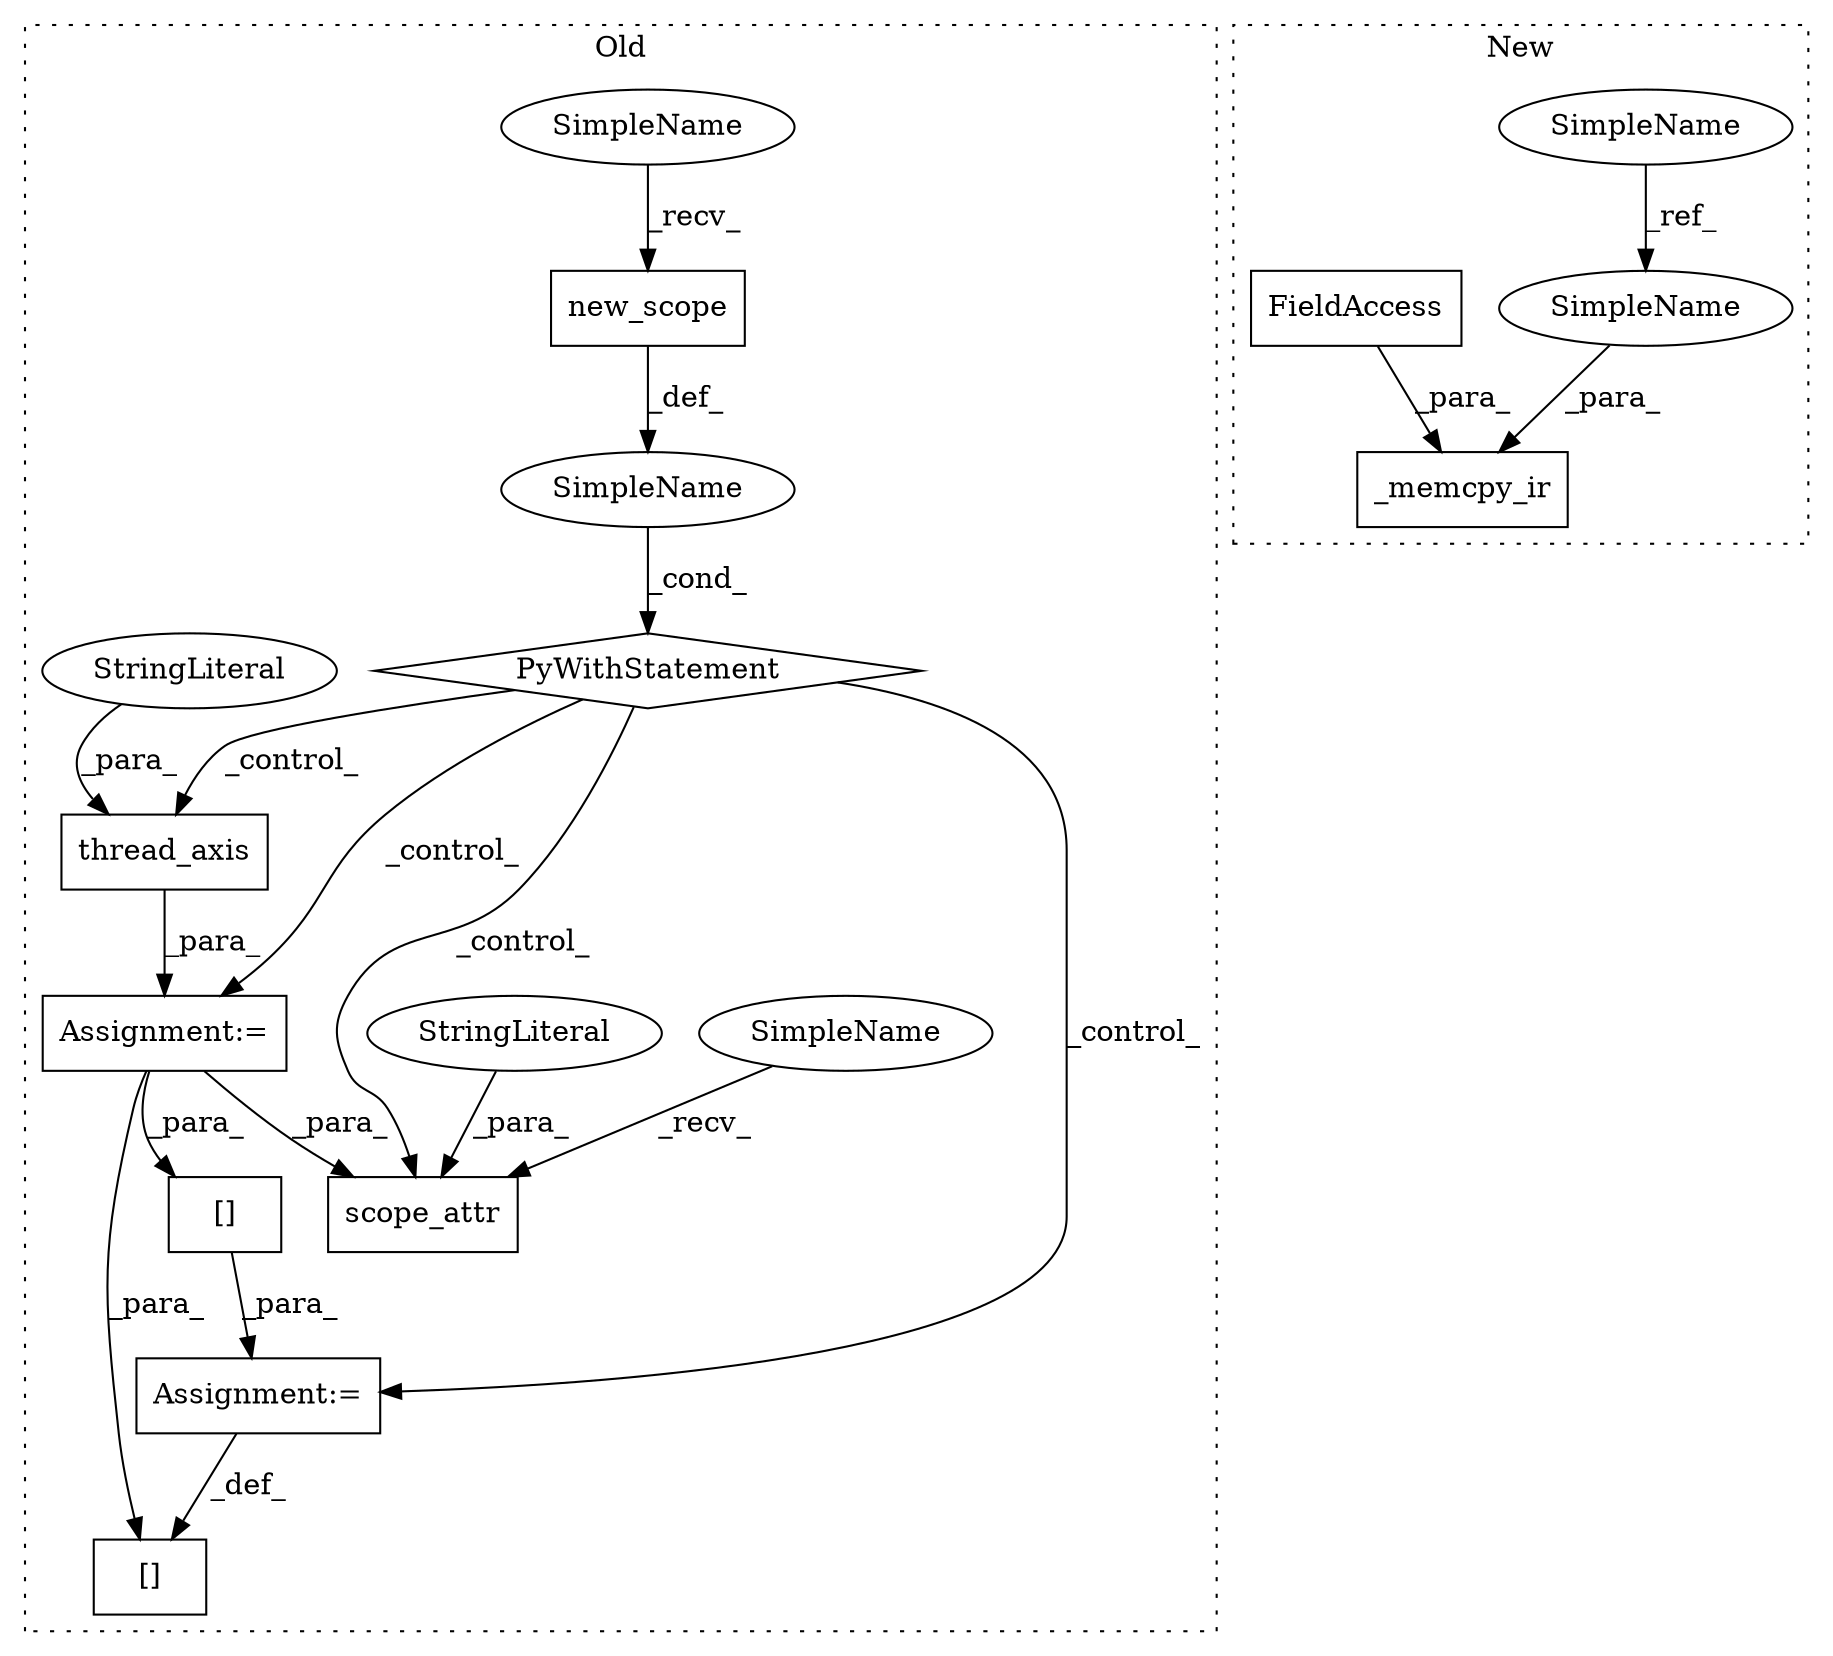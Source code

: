 digraph G {
subgraph cluster0 {
1 [label="PyWithStatement" a="104" s="2004,2028" l="10,2" shape="diamond"];
3 [label="scope_attr" a="32" s="2080,2111" l="11,1" shape="box"];
5 [label="new_scope" a="32" s="2017" l="11" shape="box"];
6 [label="thread_axis" a="32" s="2044,2068" l="12,1" shape="box"];
7 [label="[]" a="2" s="2397,2408" l="8,1" shape="box"];
8 [label="SimpleName" a="42" s="" l="" shape="ellipse"];
9 [label="[]" a="2" s="2410,2422" l="9,1" shape="box"];
10 [label="StringLiteral" a="45" s="2094" l="15" shape="ellipse"];
11 [label="StringLiteral" a="45" s="2056" l="12" shape="ellipse"];
13 [label="Assignment:=" a="7" s="2040" l="1" shape="box"];
14 [label="Assignment:=" a="7" s="2409" l="1" shape="box"];
16 [label="SimpleName" a="42" s="2014" l="2" shape="ellipse"];
17 [label="SimpleName" a="42" s="2077" l="2" shape="ellipse"];
label = "Old";
style="dotted";
}
subgraph cluster1 {
2 [label="_memcpy_ir" a="32" s="2551,2592" l="11,1" shape="box"];
4 [label="SimpleName" a="42" s="2449" l="2" shape="ellipse"];
12 [label="FieldAccess" a="22" s="2582" l="10" shape="box"];
15 [label="SimpleName" a="42" s="2562" l="2" shape="ellipse"];
label = "New";
style="dotted";
}
1 -> 6 [label="_control_"];
1 -> 13 [label="_control_"];
1 -> 3 [label="_control_"];
1 -> 14 [label="_control_"];
4 -> 15 [label="_ref_"];
5 -> 8 [label="_def_"];
6 -> 13 [label="_para_"];
8 -> 1 [label="_cond_"];
9 -> 14 [label="_para_"];
10 -> 3 [label="_para_"];
11 -> 6 [label="_para_"];
12 -> 2 [label="_para_"];
13 -> 9 [label="_para_"];
13 -> 7 [label="_para_"];
13 -> 3 [label="_para_"];
14 -> 7 [label="_def_"];
15 -> 2 [label="_para_"];
16 -> 5 [label="_recv_"];
17 -> 3 [label="_recv_"];
}